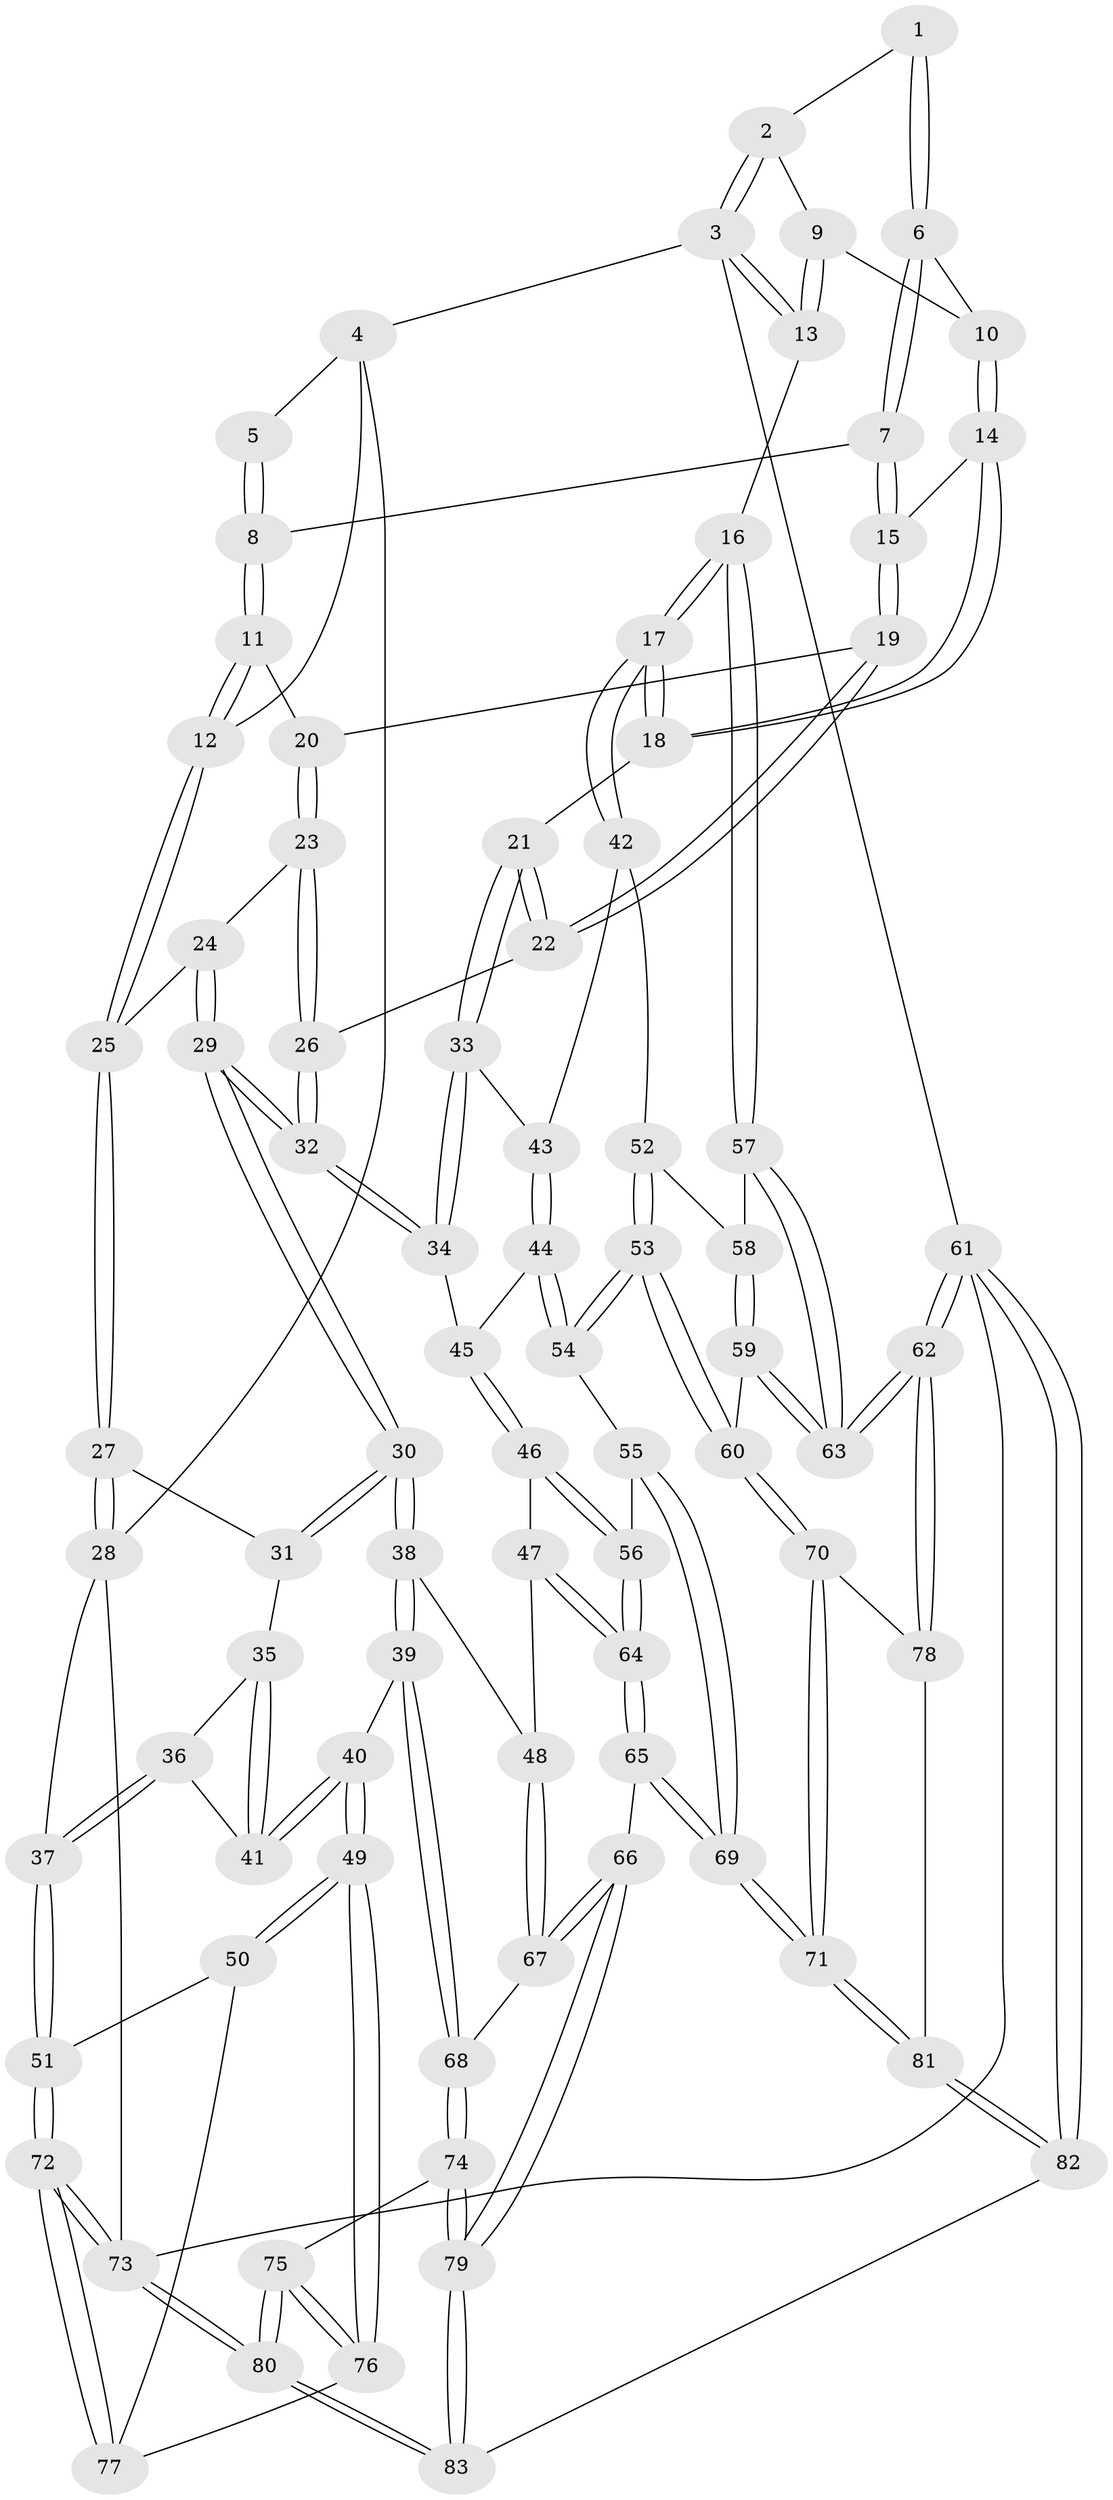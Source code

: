 // Generated by graph-tools (version 1.1) at 2025/03/03/09/25 03:03:25]
// undirected, 83 vertices, 204 edges
graph export_dot {
graph [start="1"]
  node [color=gray90,style=filled];
  1 [pos="+0.744413417094348+0"];
  2 [pos="+1+0"];
  3 [pos="+1+0"];
  4 [pos="+0.2733596161545271+0"];
  5 [pos="+0.5553772609996103+0"];
  6 [pos="+0.7433637493824207+0.04679356871810445"];
  7 [pos="+0.7177043458586879+0.08710480810450785"];
  8 [pos="+0.5753588374605033+0.06774036119492509"];
  9 [pos="+0.8679759355265966+0.10350776175037096"];
  10 [pos="+0.8678822042577196+0.10359276926634585"];
  11 [pos="+0.5078175054708427+0.1577854399545114"];
  12 [pos="+0.2771952348181006+0.11069487906316791"];
  13 [pos="+1+0.025165690759840747"];
  14 [pos="+0.8778859482773756+0.17567345598985834"];
  15 [pos="+0.7116589647332716+0.1359310830125389"];
  16 [pos="+1+0.34127838646912706"];
  17 [pos="+1+0.34689646907925076"];
  18 [pos="+0.9266092845526362+0.3115290207271928"];
  19 [pos="+0.6934274564542635+0.19501781680590613"];
  20 [pos="+0.5155600188316684+0.16559285109167962"];
  21 [pos="+0.7784214177211031+0.34972866801213054"];
  22 [pos="+0.7389017313292822+0.3237068020203774"];
  23 [pos="+0.5402636129416616+0.29336722977073715"];
  24 [pos="+0.4813426874998667+0.36183090031846993"];
  25 [pos="+0.24663433010795666+0.1692051199723475"];
  26 [pos="+0.7104477694609117+0.32743583868636106"];
  27 [pos="+0.18653473716068458+0.23451470874783348"];
  28 [pos="+0+0.299156742230299"];
  29 [pos="+0.48412424446552466+0.47360908793065476"];
  30 [pos="+0.42497052283831666+0.5324763966295104"];
  31 [pos="+0.20741264714109947+0.29239041020901346"];
  32 [pos="+0.4854282387714565+0.4735104474709363"];
  33 [pos="+0.755885699960416+0.45000003609397393"];
  34 [pos="+0.5238883620332081+0.48306678860262775"];
  35 [pos="+0.2024442647440143+0.34239668322681754"];
  36 [pos="+0.12538463891710694+0.49615124340569416"];
  37 [pos="+0+0.5702636657367945"];
  38 [pos="+0.40978924020122376+0.5868232415557767"];
  39 [pos="+0.3024511877548914+0.658089031040966"];
  40 [pos="+0.2581447562897333+0.6600471067129949"];
  41 [pos="+0.21309548811454457+0.5414212037834091"];
  42 [pos="+0.9257670799167697+0.550943475359311"];
  43 [pos="+0.7560265089212996+0.4578362022194996"];
  44 [pos="+0.7456344105310765+0.5103101906119298"];
  45 [pos="+0.6344170234637302+0.5481316142570452"];
  46 [pos="+0.6144168364610598+0.6317205151872661"];
  47 [pos="+0.5209729760316981+0.6485704614758354"];
  48 [pos="+0.4575172891364346+0.621096980438707"];
  49 [pos="+0.17997619363462244+0.6964333067724933"];
  50 [pos="+0.07129853121878679+0.6610909003566439"];
  51 [pos="+0+0.5765510782743971"];
  52 [pos="+0.9191099606719325+0.5647234263428379"];
  53 [pos="+0.8097838659855721+0.6672024490171654"];
  54 [pos="+0.7795202729297435+0.6546985671899036"];
  55 [pos="+0.7450984475143487+0.6703715540266244"];
  56 [pos="+0.7036373523663498+0.6719326215353479"];
  57 [pos="+1+0.5755810830999036"];
  58 [pos="+0.9702327952694139+0.6355207383383307"];
  59 [pos="+0.8942074965697978+0.7587425692119338"];
  60 [pos="+0.8858219625796004+0.75677964555229"];
  61 [pos="+1+1"];
  62 [pos="+1+1"];
  63 [pos="+1+0.9938335940839921"];
  64 [pos="+0.5900166081715258+0.7747334256546777"];
  65 [pos="+0.5884360411527099+0.8169181543590504"];
  66 [pos="+0.5251919396558022+0.8499894593117947"];
  67 [pos="+0.48270309441180925+0.761635377903932"];
  68 [pos="+0.3660713263566487+0.8024640417334294"];
  69 [pos="+0.6827421968162326+0.8601585405903157"];
  70 [pos="+0.8343239834989835+0.8163030951847258"];
  71 [pos="+0.7176388652207814+0.9021450960891494"];
  72 [pos="+0+1"];
  73 [pos="+0+1"];
  74 [pos="+0.38106805771966934+0.8464503202119739"];
  75 [pos="+0.16697951495307614+0.8975876697485538"];
  76 [pos="+0.16280799175811428+0.8143055738733247"];
  77 [pos="+0.02515234394433213+0.8311224067468855"];
  78 [pos="+0.8692529706218934+0.9401643778651253"];
  79 [pos="+0.4437692664727272+0.9328937451704943"];
  80 [pos="+0.07889603491398177+1"];
  81 [pos="+0.7213549542169936+0.9667981600961231"];
  82 [pos="+0.6574354383264921+1"];
  83 [pos="+0.4286786177058903+1"];
  1 -- 2;
  1 -- 6;
  1 -- 6;
  2 -- 3;
  2 -- 3;
  2 -- 9;
  3 -- 4;
  3 -- 13;
  3 -- 13;
  3 -- 61;
  4 -- 5;
  4 -- 12;
  4 -- 28;
  5 -- 8;
  5 -- 8;
  6 -- 7;
  6 -- 7;
  6 -- 10;
  7 -- 8;
  7 -- 15;
  7 -- 15;
  8 -- 11;
  8 -- 11;
  9 -- 10;
  9 -- 13;
  9 -- 13;
  10 -- 14;
  10 -- 14;
  11 -- 12;
  11 -- 12;
  11 -- 20;
  12 -- 25;
  12 -- 25;
  13 -- 16;
  14 -- 15;
  14 -- 18;
  14 -- 18;
  15 -- 19;
  15 -- 19;
  16 -- 17;
  16 -- 17;
  16 -- 57;
  16 -- 57;
  17 -- 18;
  17 -- 18;
  17 -- 42;
  17 -- 42;
  18 -- 21;
  19 -- 20;
  19 -- 22;
  19 -- 22;
  20 -- 23;
  20 -- 23;
  21 -- 22;
  21 -- 22;
  21 -- 33;
  21 -- 33;
  22 -- 26;
  23 -- 24;
  23 -- 26;
  23 -- 26;
  24 -- 25;
  24 -- 29;
  24 -- 29;
  25 -- 27;
  25 -- 27;
  26 -- 32;
  26 -- 32;
  27 -- 28;
  27 -- 28;
  27 -- 31;
  28 -- 37;
  28 -- 73;
  29 -- 30;
  29 -- 30;
  29 -- 32;
  29 -- 32;
  30 -- 31;
  30 -- 31;
  30 -- 38;
  30 -- 38;
  31 -- 35;
  32 -- 34;
  32 -- 34;
  33 -- 34;
  33 -- 34;
  33 -- 43;
  34 -- 45;
  35 -- 36;
  35 -- 41;
  35 -- 41;
  36 -- 37;
  36 -- 37;
  36 -- 41;
  37 -- 51;
  37 -- 51;
  38 -- 39;
  38 -- 39;
  38 -- 48;
  39 -- 40;
  39 -- 68;
  39 -- 68;
  40 -- 41;
  40 -- 41;
  40 -- 49;
  40 -- 49;
  42 -- 43;
  42 -- 52;
  43 -- 44;
  43 -- 44;
  44 -- 45;
  44 -- 54;
  44 -- 54;
  45 -- 46;
  45 -- 46;
  46 -- 47;
  46 -- 56;
  46 -- 56;
  47 -- 48;
  47 -- 64;
  47 -- 64;
  48 -- 67;
  48 -- 67;
  49 -- 50;
  49 -- 50;
  49 -- 76;
  49 -- 76;
  50 -- 51;
  50 -- 77;
  51 -- 72;
  51 -- 72;
  52 -- 53;
  52 -- 53;
  52 -- 58;
  53 -- 54;
  53 -- 54;
  53 -- 60;
  53 -- 60;
  54 -- 55;
  55 -- 56;
  55 -- 69;
  55 -- 69;
  56 -- 64;
  56 -- 64;
  57 -- 58;
  57 -- 63;
  57 -- 63;
  58 -- 59;
  58 -- 59;
  59 -- 60;
  59 -- 63;
  59 -- 63;
  60 -- 70;
  60 -- 70;
  61 -- 62;
  61 -- 62;
  61 -- 82;
  61 -- 82;
  61 -- 73;
  62 -- 63;
  62 -- 63;
  62 -- 78;
  62 -- 78;
  64 -- 65;
  64 -- 65;
  65 -- 66;
  65 -- 69;
  65 -- 69;
  66 -- 67;
  66 -- 67;
  66 -- 79;
  66 -- 79;
  67 -- 68;
  68 -- 74;
  68 -- 74;
  69 -- 71;
  69 -- 71;
  70 -- 71;
  70 -- 71;
  70 -- 78;
  71 -- 81;
  71 -- 81;
  72 -- 73;
  72 -- 73;
  72 -- 77;
  72 -- 77;
  73 -- 80;
  73 -- 80;
  74 -- 75;
  74 -- 79;
  74 -- 79;
  75 -- 76;
  75 -- 76;
  75 -- 80;
  75 -- 80;
  76 -- 77;
  78 -- 81;
  79 -- 83;
  79 -- 83;
  80 -- 83;
  80 -- 83;
  81 -- 82;
  81 -- 82;
  82 -- 83;
}
